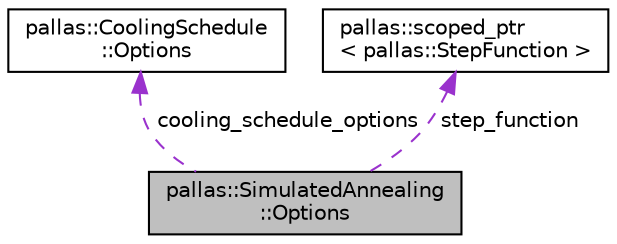 digraph "pallas::SimulatedAnnealing::Options"
{
  edge [fontname="Helvetica",fontsize="10",labelfontname="Helvetica",labelfontsize="10"];
  node [fontname="Helvetica",fontsize="10",shape=record];
  Node1 [label="pallas::SimulatedAnnealing\l::Options",height=0.2,width=0.4,color="black", fillcolor="grey75", style="filled", fontcolor="black"];
  Node2 -> Node1 [dir="back",color="darkorchid3",fontsize="10",style="dashed",label=" cooling_schedule_options" ,fontname="Helvetica"];
  Node2 [label="pallas::CoolingSchedule\l::Options",height=0.2,width=0.4,color="black", fillcolor="white", style="filled",URL="$structpallas_1_1_cooling_schedule_1_1_options.html"];
  Node3 -> Node1 [dir="back",color="darkorchid3",fontsize="10",style="dashed",label=" step_function" ,fontname="Helvetica"];
  Node3 [label="pallas::scoped_ptr\l\< pallas::StepFunction \>",height=0.2,width=0.4,color="black", fillcolor="white", style="filled",URL="$classpallas_1_1scoped__ptr.html"];
}
